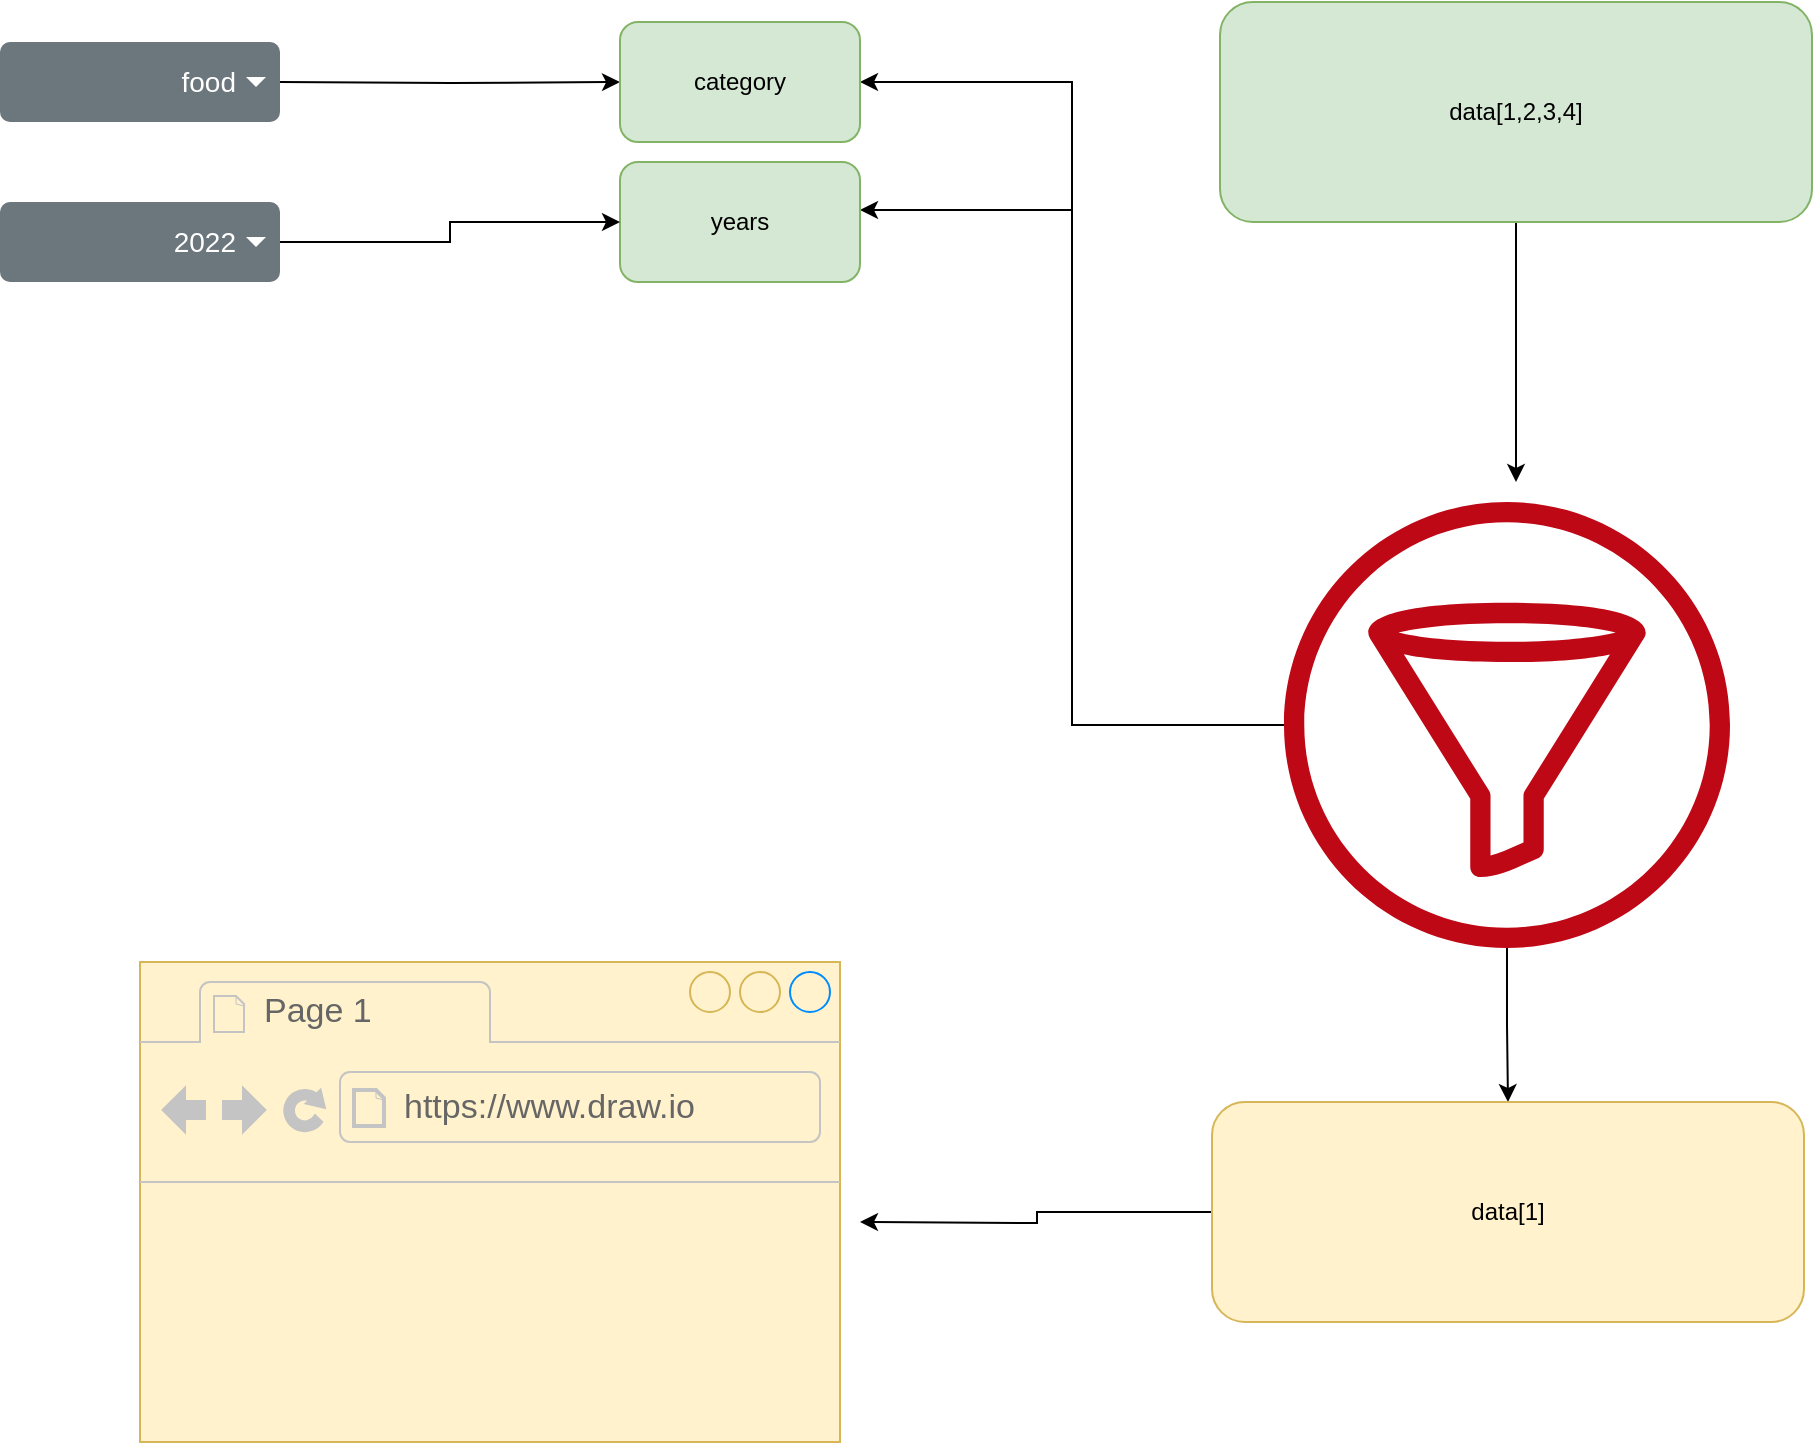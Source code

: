 <mxfile version="21.2.9" type="device">
  <diagram name="‫עמוד-1‬" id="oAhi8gNeYEKujm1LLyZF">
    <mxGraphModel dx="2261" dy="764" grid="1" gridSize="10" guides="1" tooltips="1" connect="1" arrows="1" fold="1" page="1" pageScale="1" pageWidth="827" pageHeight="1169" math="0" shadow="0">
      <root>
        <mxCell id="0" />
        <mxCell id="1" parent="0" />
        <mxCell id="7rwLEA_hWrvn7GwZyArS-3" style="edgeStyle=orthogonalEdgeStyle;rounded=0;orthogonalLoop=1;jettySize=auto;html=1;" edge="1" parent="1" source="7rwLEA_hWrvn7GwZyArS-1">
          <mxGeometry relative="1" as="geometry">
            <mxPoint x="418" y="330" as="targetPoint" />
          </mxGeometry>
        </mxCell>
        <mxCell id="7rwLEA_hWrvn7GwZyArS-1" value="data[1,2,3,4]" style="rounded=1;whiteSpace=wrap;html=1;fillColor=#d5e8d4;strokeColor=#82b366;" vertex="1" parent="1">
          <mxGeometry x="270" y="90" width="296" height="110" as="geometry" />
        </mxCell>
        <mxCell id="7rwLEA_hWrvn7GwZyArS-5" style="edgeStyle=orthogonalEdgeStyle;rounded=0;orthogonalLoop=1;jettySize=auto;html=1;entryX=0.5;entryY=0;entryDx=0;entryDy=0;" edge="1" parent="1" source="7rwLEA_hWrvn7GwZyArS-2" target="7rwLEA_hWrvn7GwZyArS-4">
          <mxGeometry relative="1" as="geometry" />
        </mxCell>
        <mxCell id="7rwLEA_hWrvn7GwZyArS-30" style="edgeStyle=orthogonalEdgeStyle;rounded=0;orthogonalLoop=1;jettySize=auto;html=1;entryX=1;entryY=0.5;entryDx=0;entryDy=0;" edge="1" parent="1" source="7rwLEA_hWrvn7GwZyArS-2" target="7rwLEA_hWrvn7GwZyArS-10">
          <mxGeometry relative="1" as="geometry" />
        </mxCell>
        <mxCell id="7rwLEA_hWrvn7GwZyArS-31" style="edgeStyle=orthogonalEdgeStyle;rounded=0;orthogonalLoop=1;jettySize=auto;html=1;entryX=1;entryY=0.4;entryDx=0;entryDy=0;entryPerimeter=0;" edge="1" parent="1" source="7rwLEA_hWrvn7GwZyArS-2" target="7rwLEA_hWrvn7GwZyArS-11">
          <mxGeometry relative="1" as="geometry" />
        </mxCell>
        <mxCell id="7rwLEA_hWrvn7GwZyArS-2" value="" style="sketch=0;outlineConnect=0;fontColor=#232F3E;gradientColor=none;fillColor=#BF0816;strokeColor=none;dashed=0;verticalLabelPosition=bottom;verticalAlign=top;align=center;html=1;fontSize=12;fontStyle=0;aspect=fixed;pointerEvents=1;shape=mxgraph.aws4.filtering_rule;" vertex="1" parent="1">
          <mxGeometry x="302" y="340" width="223" height="223" as="geometry" />
        </mxCell>
        <mxCell id="7rwLEA_hWrvn7GwZyArS-32" style="edgeStyle=orthogonalEdgeStyle;rounded=0;orthogonalLoop=1;jettySize=auto;html=1;" edge="1" parent="1" source="7rwLEA_hWrvn7GwZyArS-4">
          <mxGeometry relative="1" as="geometry">
            <mxPoint x="90" y="700" as="targetPoint" />
          </mxGeometry>
        </mxCell>
        <mxCell id="7rwLEA_hWrvn7GwZyArS-4" value="data[1]" style="rounded=1;whiteSpace=wrap;html=1;fillColor=#fff2cc;strokeColor=#d6b656;" vertex="1" parent="1">
          <mxGeometry x="266" y="640" width="296" height="110" as="geometry" />
        </mxCell>
        <mxCell id="7rwLEA_hWrvn7GwZyArS-12" style="edgeStyle=orthogonalEdgeStyle;rounded=0;orthogonalLoop=1;jettySize=auto;html=1;entryX=0;entryY=0.5;entryDx=0;entryDy=0;" edge="1" parent="1" target="7rwLEA_hWrvn7GwZyArS-10">
          <mxGeometry relative="1" as="geometry">
            <mxPoint x="-200" y="130" as="sourcePoint" />
          </mxGeometry>
        </mxCell>
        <mxCell id="7rwLEA_hWrvn7GwZyArS-10" value="category" style="rounded=1;whiteSpace=wrap;html=1;fillColor=#d5e8d4;strokeColor=#82b366;" vertex="1" parent="1">
          <mxGeometry x="-30" y="100" width="120" height="60" as="geometry" />
        </mxCell>
        <mxCell id="7rwLEA_hWrvn7GwZyArS-11" value="years" style="rounded=1;whiteSpace=wrap;html=1;fillColor=#d5e8d4;strokeColor=#82b366;" vertex="1" parent="1">
          <mxGeometry x="-30" y="170" width="120" height="60" as="geometry" />
        </mxCell>
        <mxCell id="7rwLEA_hWrvn7GwZyArS-13" value="food" style="html=1;shadow=0;dashed=0;shape=mxgraph.bootstrap.rrect;rSize=5;strokeColor=none;strokeWidth=1;fillColor=#6C767D;fontColor=#ffffff;whiteSpace=wrap;align=right;verticalAlign=middle;fontStyle=0;fontSize=14;spacingRight=20;" vertex="1" parent="1">
          <mxGeometry x="-340" y="110" width="140" height="40" as="geometry" />
        </mxCell>
        <mxCell id="7rwLEA_hWrvn7GwZyArS-14" value="" style="shape=triangle;direction=south;fillColor=#ffffff;strokeColor=none;perimeter=none;" vertex="1" parent="7rwLEA_hWrvn7GwZyArS-13">
          <mxGeometry x="1" y="0.5" width="10" height="5" relative="1" as="geometry">
            <mxPoint x="-17" y="-2.5" as="offset" />
          </mxGeometry>
        </mxCell>
        <mxCell id="7rwLEA_hWrvn7GwZyArS-28" style="edgeStyle=orthogonalEdgeStyle;rounded=0;orthogonalLoop=1;jettySize=auto;html=1;entryX=0;entryY=0.5;entryDx=0;entryDy=0;" edge="1" parent="1" source="7rwLEA_hWrvn7GwZyArS-26" target="7rwLEA_hWrvn7GwZyArS-11">
          <mxGeometry relative="1" as="geometry" />
        </mxCell>
        <mxCell id="7rwLEA_hWrvn7GwZyArS-26" value="2022" style="html=1;shadow=0;dashed=0;shape=mxgraph.bootstrap.rrect;rSize=5;strokeColor=none;strokeWidth=1;fillColor=#6C767D;fontColor=#ffffff;whiteSpace=wrap;align=right;verticalAlign=middle;fontStyle=0;fontSize=14;spacingRight=20;" vertex="1" parent="1">
          <mxGeometry x="-340" y="190" width="140" height="40" as="geometry" />
        </mxCell>
        <mxCell id="7rwLEA_hWrvn7GwZyArS-27" value="" style="shape=triangle;direction=south;fillColor=#ffffff;strokeColor=none;perimeter=none;" vertex="1" parent="7rwLEA_hWrvn7GwZyArS-26">
          <mxGeometry x="1" y="0.5" width="10" height="5" relative="1" as="geometry">
            <mxPoint x="-17" y="-2.5" as="offset" />
          </mxGeometry>
        </mxCell>
        <mxCell id="7rwLEA_hWrvn7GwZyArS-34" value="" style="strokeWidth=1;shadow=0;dashed=0;align=center;html=1;shape=mxgraph.mockup.containers.browserWindow;rSize=0;strokeColor=#d6b656;strokeColor2=#008cff;strokeColor3=#c4c4c4;mainText=,;recursiveResize=0;fillColor=#fff2cc;" vertex="1" parent="1">
          <mxGeometry x="-270" y="570" width="350" height="240" as="geometry" />
        </mxCell>
        <mxCell id="7rwLEA_hWrvn7GwZyArS-35" value="Page 1" style="strokeWidth=1;shadow=0;dashed=0;align=center;html=1;shape=mxgraph.mockup.containers.anchor;fontSize=17;fontColor=#666666;align=left;whiteSpace=wrap;" vertex="1" parent="7rwLEA_hWrvn7GwZyArS-34">
          <mxGeometry x="60" y="12" width="110" height="26" as="geometry" />
        </mxCell>
        <mxCell id="7rwLEA_hWrvn7GwZyArS-36" value="https://www.draw.io" style="strokeWidth=1;shadow=0;dashed=0;align=center;html=1;shape=mxgraph.mockup.containers.anchor;rSize=0;fontSize=17;fontColor=#666666;align=left;" vertex="1" parent="7rwLEA_hWrvn7GwZyArS-34">
          <mxGeometry x="130" y="60" width="250" height="26" as="geometry" />
        </mxCell>
      </root>
    </mxGraphModel>
  </diagram>
</mxfile>
